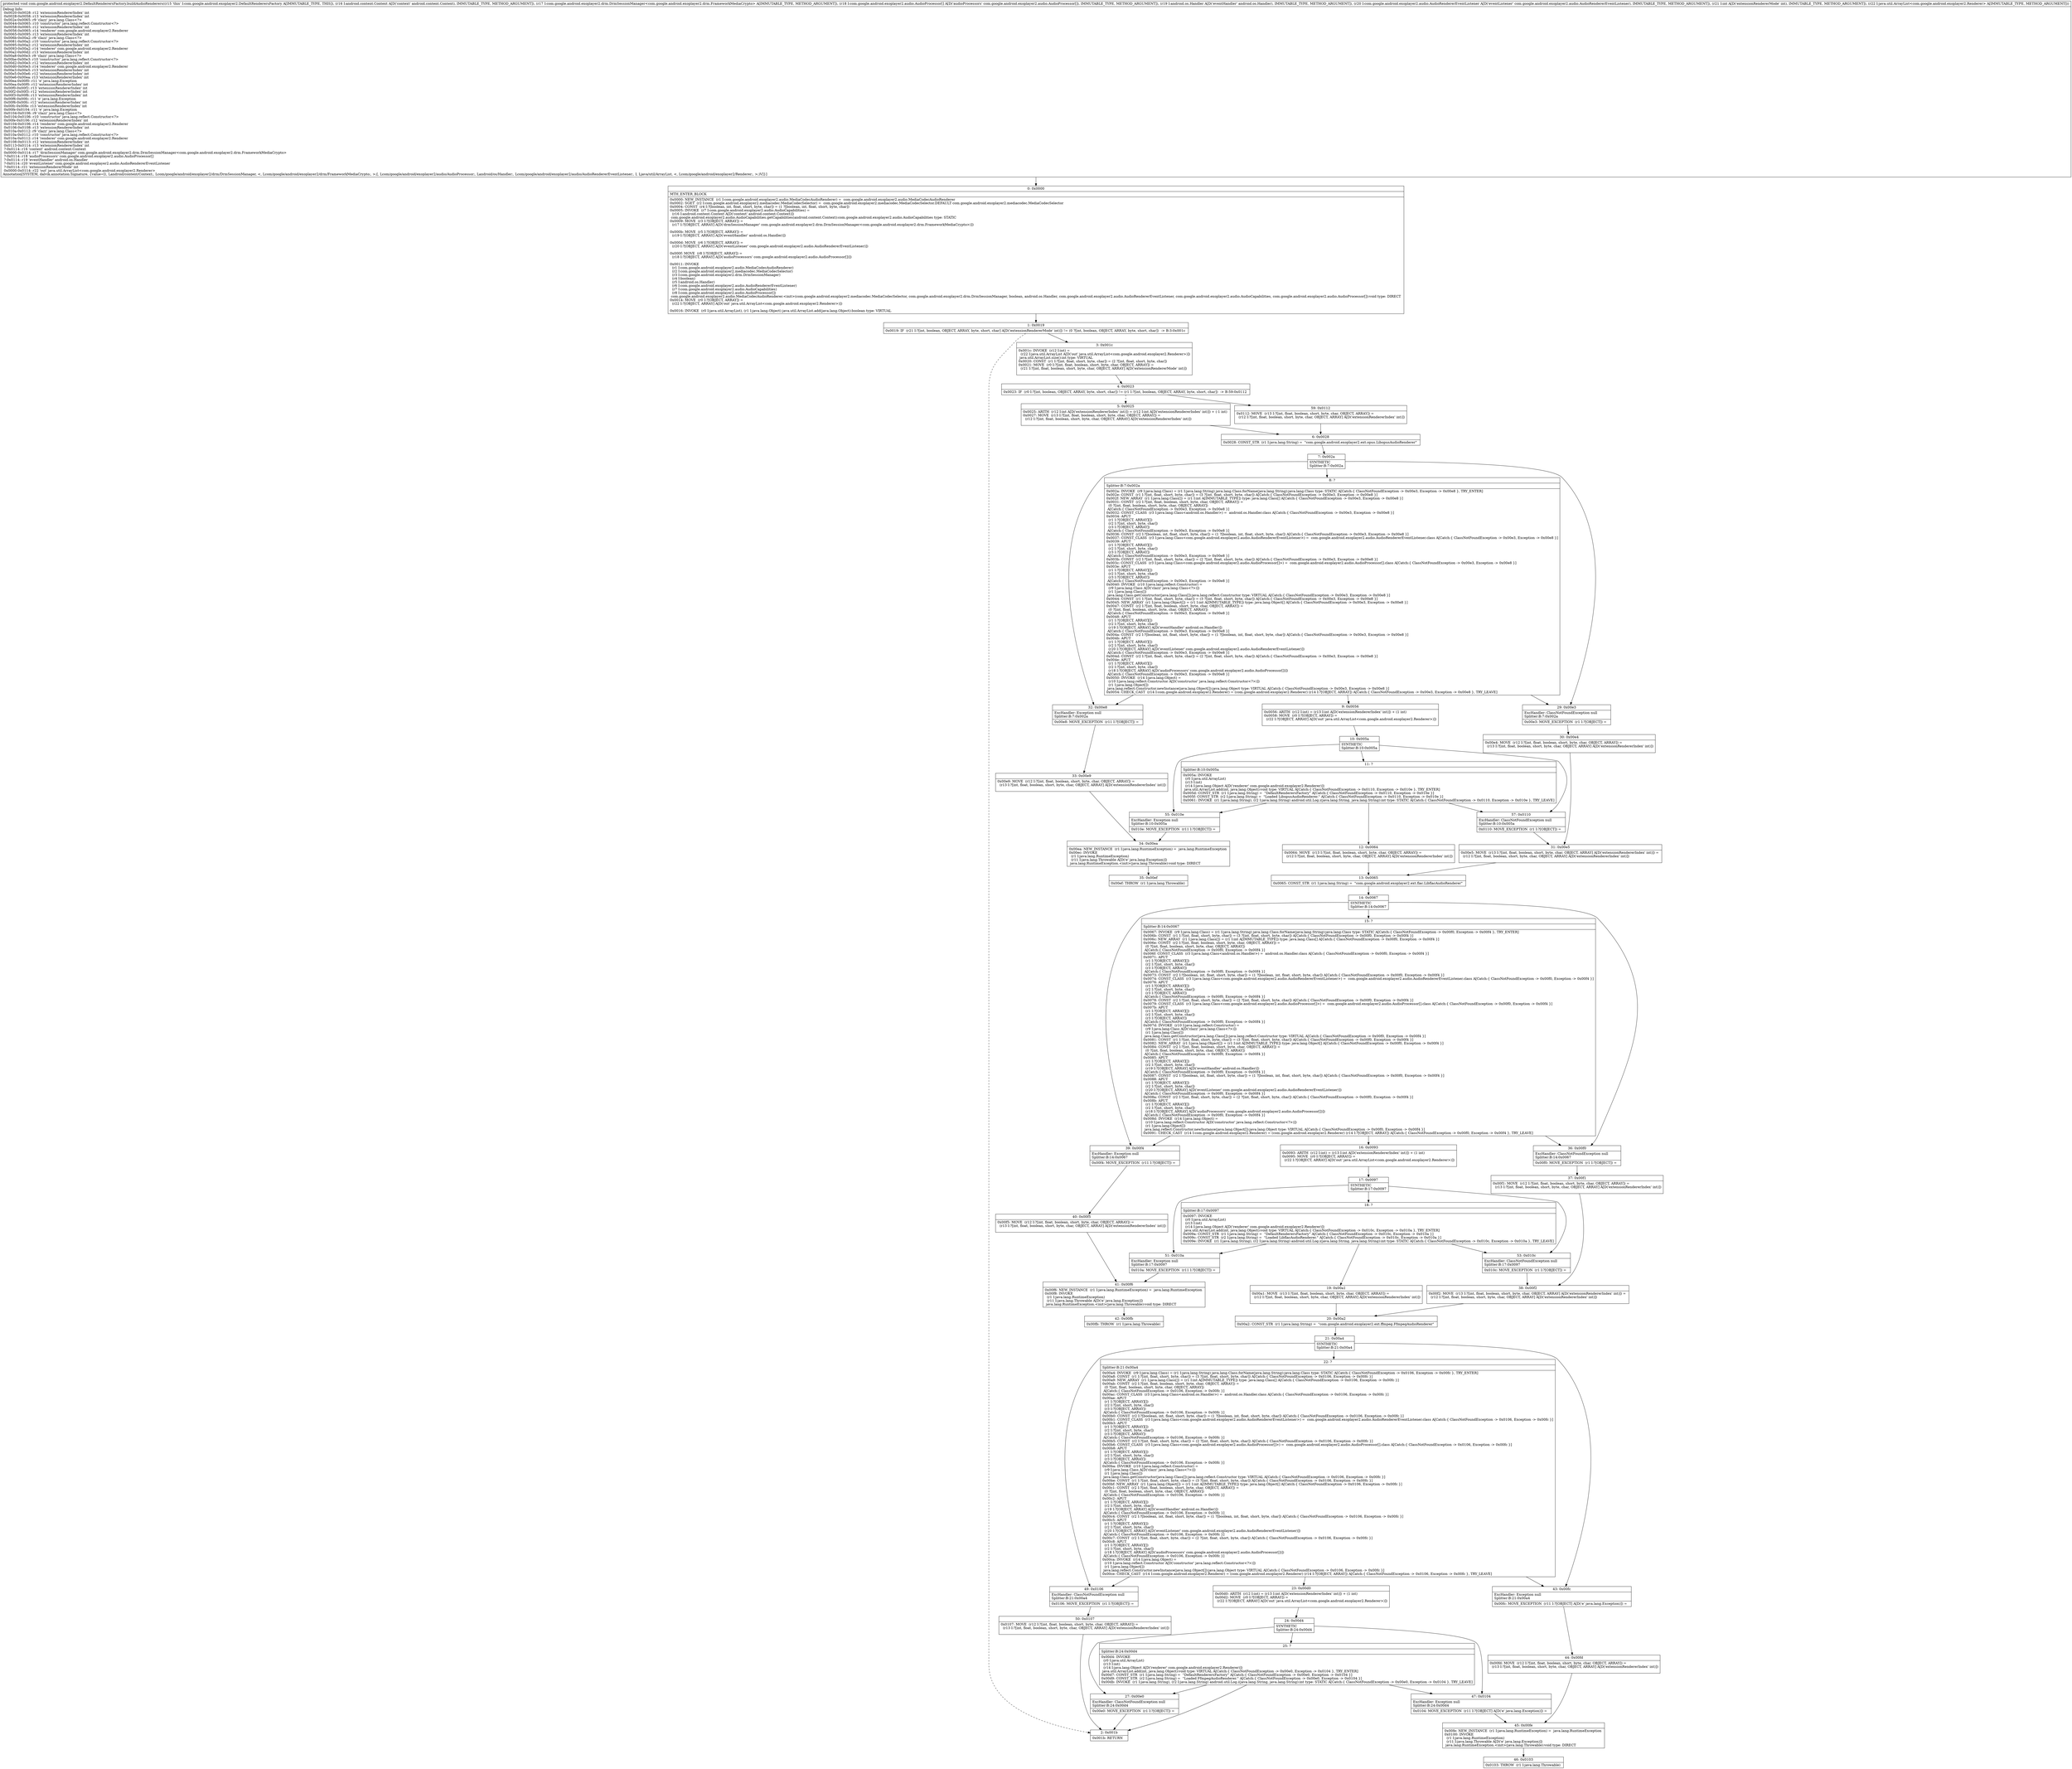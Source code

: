 digraph "CFG forcom.google.android.exoplayer2.DefaultRenderersFactory.buildAudioRenderers(Landroid\/content\/Context;Lcom\/google\/android\/exoplayer2\/drm\/DrmSessionManager;[Lcom\/google\/android\/exoplayer2\/audio\/AudioProcessor;Landroid\/os\/Handler;Lcom\/google\/android\/exoplayer2\/audio\/AudioRendererEventListener;ILjava\/util\/ArrayList;)V" {
Node_0 [shape=record,label="{0\:\ 0x0000|MTH_ENTER_BLOCK\l|0x0000: NEW_INSTANCE  (r1 I:com.google.android.exoplayer2.audio.MediaCodecAudioRenderer) =  com.google.android.exoplayer2.audio.MediaCodecAudioRenderer \l0x0002: SGET  (r2 I:com.google.android.exoplayer2.mediacodec.MediaCodecSelector) =  com.google.android.exoplayer2.mediacodec.MediaCodecSelector.DEFAULT com.google.android.exoplayer2.mediacodec.MediaCodecSelector \l0x0004: CONST  (r4 I:?[boolean, int, float, short, byte, char]) = (1 ?[boolean, int, float, short, byte, char]) \l0x0005: INVOKE  (r7 I:com.google.android.exoplayer2.audio.AudioCapabilities) = \l  (r16 I:android.content.Context A[D('context' android.content.Context)])\l com.google.android.exoplayer2.audio.AudioCapabilities.getCapabilities(android.content.Context):com.google.android.exoplayer2.audio.AudioCapabilities type: STATIC \l0x0009: MOVE  (r3 I:?[OBJECT, ARRAY]) = \l  (r17 I:?[OBJECT, ARRAY] A[D('drmSessionManager' com.google.android.exoplayer2.drm.DrmSessionManager\<com.google.android.exoplayer2.drm.FrameworkMediaCrypto\>)])\l \l0x000b: MOVE  (r5 I:?[OBJECT, ARRAY]) = \l  (r19 I:?[OBJECT, ARRAY] A[D('eventHandler' android.os.Handler)])\l \l0x000d: MOVE  (r6 I:?[OBJECT, ARRAY]) = \l  (r20 I:?[OBJECT, ARRAY] A[D('eventListener' com.google.android.exoplayer2.audio.AudioRendererEventListener)])\l \l0x000f: MOVE  (r8 I:?[OBJECT, ARRAY]) = \l  (r18 I:?[OBJECT, ARRAY] A[D('audioProcessors' com.google.android.exoplayer2.audio.AudioProcessor[])])\l \l0x0011: INVOKE  \l  (r1 I:com.google.android.exoplayer2.audio.MediaCodecAudioRenderer)\l  (r2 I:com.google.android.exoplayer2.mediacodec.MediaCodecSelector)\l  (r3 I:com.google.android.exoplayer2.drm.DrmSessionManager)\l  (r4 I:boolean)\l  (r5 I:android.os.Handler)\l  (r6 I:com.google.android.exoplayer2.audio.AudioRendererEventListener)\l  (r7 I:com.google.android.exoplayer2.audio.AudioCapabilities)\l  (r8 I:com.google.android.exoplayer2.audio.AudioProcessor[])\l com.google.android.exoplayer2.audio.MediaCodecAudioRenderer.\<init\>(com.google.android.exoplayer2.mediacodec.MediaCodecSelector, com.google.android.exoplayer2.drm.DrmSessionManager, boolean, android.os.Handler, com.google.android.exoplayer2.audio.AudioRendererEventListener, com.google.android.exoplayer2.audio.AudioCapabilities, com.google.android.exoplayer2.audio.AudioProcessor[]):void type: DIRECT \l0x0014: MOVE  (r0 I:?[OBJECT, ARRAY]) = \l  (r22 I:?[OBJECT, ARRAY] A[D('out' java.util.ArrayList\<com.google.android.exoplayer2.Renderer\>)])\l \l0x0016: INVOKE  (r0 I:java.util.ArrayList), (r1 I:java.lang.Object) java.util.ArrayList.add(java.lang.Object):boolean type: VIRTUAL \l}"];
Node_1 [shape=record,label="{1\:\ 0x0019|0x0019: IF  (r21 I:?[int, boolean, OBJECT, ARRAY, byte, short, char] A[D('extensionRendererMode' int)]) != (0 ?[int, boolean, OBJECT, ARRAY, byte, short, char])  \-\> B:3:0x001c \l}"];
Node_2 [shape=record,label="{2\:\ 0x001b|0x001b: RETURN   \l}"];
Node_3 [shape=record,label="{3\:\ 0x001c|0x001c: INVOKE  (r12 I:int) = \l  (r22 I:java.util.ArrayList A[D('out' java.util.ArrayList\<com.google.android.exoplayer2.Renderer\>)])\l java.util.ArrayList.size():int type: VIRTUAL \l0x0020: CONST  (r1 I:?[int, float, short, byte, char]) = (2 ?[int, float, short, byte, char]) \l0x0021: MOVE  (r0 I:?[int, float, boolean, short, byte, char, OBJECT, ARRAY]) = \l  (r21 I:?[int, float, boolean, short, byte, char, OBJECT, ARRAY] A[D('extensionRendererMode' int)])\l \l}"];
Node_4 [shape=record,label="{4\:\ 0x0023|0x0023: IF  (r0 I:?[int, boolean, OBJECT, ARRAY, byte, short, char]) != (r1 I:?[int, boolean, OBJECT, ARRAY, byte, short, char])  \-\> B:59:0x0112 \l}"];
Node_5 [shape=record,label="{5\:\ 0x0025|0x0025: ARITH  (r12 I:int A[D('extensionRendererIndex' int)]) = (r12 I:int A[D('extensionRendererIndex' int)]) + (\-1 int) \l0x0027: MOVE  (r13 I:?[int, float, boolean, short, byte, char, OBJECT, ARRAY]) = \l  (r12 I:?[int, float, boolean, short, byte, char, OBJECT, ARRAY] A[D('extensionRendererIndex' int)])\l \l}"];
Node_6 [shape=record,label="{6\:\ 0x0028|0x0028: CONST_STR  (r1 I:java.lang.String) =  \"com.google.android.exoplayer2.ext.opus.LibopusAudioRenderer\" \l}"];
Node_7 [shape=record,label="{7\:\ 0x002a|SYNTHETIC\lSplitter:B:7:0x002a\l}"];
Node_8 [shape=record,label="{8\:\ ?|Splitter:B:7:0x002a\l|0x002a: INVOKE  (r9 I:java.lang.Class) = (r1 I:java.lang.String) java.lang.Class.forName(java.lang.String):java.lang.Class type: STATIC A[Catch:\{ ClassNotFoundException \-\> 0x00e3, Exception \-\> 0x00e8 \}, TRY_ENTER]\l0x002e: CONST  (r1 I:?[int, float, short, byte, char]) = (3 ?[int, float, short, byte, char]) A[Catch:\{ ClassNotFoundException \-\> 0x00e3, Exception \-\> 0x00e8 \}]\l0x002f: NEW_ARRAY  (r1 I:java.lang.Class[]) = (r1 I:int A[IMMUTABLE_TYPE]) type: java.lang.Class[] A[Catch:\{ ClassNotFoundException \-\> 0x00e3, Exception \-\> 0x00e8 \}]\l0x0031: CONST  (r2 I:?[int, float, boolean, short, byte, char, OBJECT, ARRAY]) = \l  (0 ?[int, float, boolean, short, byte, char, OBJECT, ARRAY])\l A[Catch:\{ ClassNotFoundException \-\> 0x00e3, Exception \-\> 0x00e8 \}]\l0x0032: CONST_CLASS  (r3 I:java.lang.Class\<android.os.Handler\>) =  android.os.Handler.class A[Catch:\{ ClassNotFoundException \-\> 0x00e3, Exception \-\> 0x00e8 \}]\l0x0034: APUT  \l  (r1 I:?[OBJECT, ARRAY][])\l  (r2 I:?[int, short, byte, char])\l  (r3 I:?[OBJECT, ARRAY])\l A[Catch:\{ ClassNotFoundException \-\> 0x00e3, Exception \-\> 0x00e8 \}]\l0x0036: CONST  (r2 I:?[boolean, int, float, short, byte, char]) = (1 ?[boolean, int, float, short, byte, char]) A[Catch:\{ ClassNotFoundException \-\> 0x00e3, Exception \-\> 0x00e8 \}]\l0x0037: CONST_CLASS  (r3 I:java.lang.Class\<com.google.android.exoplayer2.audio.AudioRendererEventListener\>) =  com.google.android.exoplayer2.audio.AudioRendererEventListener.class A[Catch:\{ ClassNotFoundException \-\> 0x00e3, Exception \-\> 0x00e8 \}]\l0x0039: APUT  \l  (r1 I:?[OBJECT, ARRAY][])\l  (r2 I:?[int, short, byte, char])\l  (r3 I:?[OBJECT, ARRAY])\l A[Catch:\{ ClassNotFoundException \-\> 0x00e3, Exception \-\> 0x00e8 \}]\l0x003b: CONST  (r2 I:?[int, float, short, byte, char]) = (2 ?[int, float, short, byte, char]) A[Catch:\{ ClassNotFoundException \-\> 0x00e3, Exception \-\> 0x00e8 \}]\l0x003c: CONST_CLASS  (r3 I:java.lang.Class\<com.google.android.exoplayer2.audio.AudioProcessor[]\>) =  com.google.android.exoplayer2.audio.AudioProcessor[].class A[Catch:\{ ClassNotFoundException \-\> 0x00e3, Exception \-\> 0x00e8 \}]\l0x003e: APUT  \l  (r1 I:?[OBJECT, ARRAY][])\l  (r2 I:?[int, short, byte, char])\l  (r3 I:?[OBJECT, ARRAY])\l A[Catch:\{ ClassNotFoundException \-\> 0x00e3, Exception \-\> 0x00e8 \}]\l0x0040: INVOKE  (r10 I:java.lang.reflect.Constructor) = \l  (r9 I:java.lang.Class A[D('clazz' java.lang.Class\<?\>)])\l  (r1 I:java.lang.Class[])\l java.lang.Class.getConstructor(java.lang.Class[]):java.lang.reflect.Constructor type: VIRTUAL A[Catch:\{ ClassNotFoundException \-\> 0x00e3, Exception \-\> 0x00e8 \}]\l0x0044: CONST  (r1 I:?[int, float, short, byte, char]) = (3 ?[int, float, short, byte, char]) A[Catch:\{ ClassNotFoundException \-\> 0x00e3, Exception \-\> 0x00e8 \}]\l0x0045: NEW_ARRAY  (r1 I:java.lang.Object[]) = (r1 I:int A[IMMUTABLE_TYPE]) type: java.lang.Object[] A[Catch:\{ ClassNotFoundException \-\> 0x00e3, Exception \-\> 0x00e8 \}]\l0x0047: CONST  (r2 I:?[int, float, boolean, short, byte, char, OBJECT, ARRAY]) = \l  (0 ?[int, float, boolean, short, byte, char, OBJECT, ARRAY])\l A[Catch:\{ ClassNotFoundException \-\> 0x00e3, Exception \-\> 0x00e8 \}]\l0x0048: APUT  \l  (r1 I:?[OBJECT, ARRAY][])\l  (r2 I:?[int, short, byte, char])\l  (r19 I:?[OBJECT, ARRAY] A[D('eventHandler' android.os.Handler)])\l A[Catch:\{ ClassNotFoundException \-\> 0x00e3, Exception \-\> 0x00e8 \}]\l0x004a: CONST  (r2 I:?[boolean, int, float, short, byte, char]) = (1 ?[boolean, int, float, short, byte, char]) A[Catch:\{ ClassNotFoundException \-\> 0x00e3, Exception \-\> 0x00e8 \}]\l0x004b: APUT  \l  (r1 I:?[OBJECT, ARRAY][])\l  (r2 I:?[int, short, byte, char])\l  (r20 I:?[OBJECT, ARRAY] A[D('eventListener' com.google.android.exoplayer2.audio.AudioRendererEventListener)])\l A[Catch:\{ ClassNotFoundException \-\> 0x00e3, Exception \-\> 0x00e8 \}]\l0x004d: CONST  (r2 I:?[int, float, short, byte, char]) = (2 ?[int, float, short, byte, char]) A[Catch:\{ ClassNotFoundException \-\> 0x00e3, Exception \-\> 0x00e8 \}]\l0x004e: APUT  \l  (r1 I:?[OBJECT, ARRAY][])\l  (r2 I:?[int, short, byte, char])\l  (r18 I:?[OBJECT, ARRAY] A[D('audioProcessors' com.google.android.exoplayer2.audio.AudioProcessor[])])\l A[Catch:\{ ClassNotFoundException \-\> 0x00e3, Exception \-\> 0x00e8 \}]\l0x0050: INVOKE  (r14 I:java.lang.Object) = \l  (r10 I:java.lang.reflect.Constructor A[D('constructor' java.lang.reflect.Constructor\<?\>)])\l  (r1 I:java.lang.Object[])\l java.lang.reflect.Constructor.newInstance(java.lang.Object[]):java.lang.Object type: VIRTUAL A[Catch:\{ ClassNotFoundException \-\> 0x00e3, Exception \-\> 0x00e8 \}]\l0x0054: CHECK_CAST  (r14 I:com.google.android.exoplayer2.Renderer) = (com.google.android.exoplayer2.Renderer) (r14 I:?[OBJECT, ARRAY]) A[Catch:\{ ClassNotFoundException \-\> 0x00e3, Exception \-\> 0x00e8 \}, TRY_LEAVE]\l}"];
Node_9 [shape=record,label="{9\:\ 0x0056|0x0056: ARITH  (r12 I:int) = (r13 I:int A[D('extensionRendererIndex' int)]) + (1 int) \l0x0058: MOVE  (r0 I:?[OBJECT, ARRAY]) = \l  (r22 I:?[OBJECT, ARRAY] A[D('out' java.util.ArrayList\<com.google.android.exoplayer2.Renderer\>)])\l \l}"];
Node_10 [shape=record,label="{10\:\ 0x005a|SYNTHETIC\lSplitter:B:10:0x005a\l}"];
Node_11 [shape=record,label="{11\:\ ?|Splitter:B:10:0x005a\l|0x005a: INVOKE  \l  (r0 I:java.util.ArrayList)\l  (r13 I:int)\l  (r14 I:java.lang.Object A[D('renderer' com.google.android.exoplayer2.Renderer)])\l java.util.ArrayList.add(int, java.lang.Object):void type: VIRTUAL A[Catch:\{ ClassNotFoundException \-\> 0x0110, Exception \-\> 0x010e \}, TRY_ENTER]\l0x005d: CONST_STR  (r1 I:java.lang.String) =  \"DefaultRenderersFactory\" A[Catch:\{ ClassNotFoundException \-\> 0x0110, Exception \-\> 0x010e \}]\l0x005f: CONST_STR  (r2 I:java.lang.String) =  \"Loaded LibopusAudioRenderer.\" A[Catch:\{ ClassNotFoundException \-\> 0x0110, Exception \-\> 0x010e \}]\l0x0061: INVOKE  (r1 I:java.lang.String), (r2 I:java.lang.String) android.util.Log.i(java.lang.String, java.lang.String):int type: STATIC A[Catch:\{ ClassNotFoundException \-\> 0x0110, Exception \-\> 0x010e \}, TRY_LEAVE]\l}"];
Node_12 [shape=record,label="{12\:\ 0x0064|0x0064: MOVE  (r13 I:?[int, float, boolean, short, byte, char, OBJECT, ARRAY]) = \l  (r12 I:?[int, float, boolean, short, byte, char, OBJECT, ARRAY] A[D('extensionRendererIndex' int)])\l \l}"];
Node_13 [shape=record,label="{13\:\ 0x0065|0x0065: CONST_STR  (r1 I:java.lang.String) =  \"com.google.android.exoplayer2.ext.flac.LibflacAudioRenderer\" \l}"];
Node_14 [shape=record,label="{14\:\ 0x0067|SYNTHETIC\lSplitter:B:14:0x0067\l}"];
Node_15 [shape=record,label="{15\:\ ?|Splitter:B:14:0x0067\l|0x0067: INVOKE  (r9 I:java.lang.Class) = (r1 I:java.lang.String) java.lang.Class.forName(java.lang.String):java.lang.Class type: STATIC A[Catch:\{ ClassNotFoundException \-\> 0x00f0, Exception \-\> 0x00f4 \}, TRY_ENTER]\l0x006b: CONST  (r1 I:?[int, float, short, byte, char]) = (3 ?[int, float, short, byte, char]) A[Catch:\{ ClassNotFoundException \-\> 0x00f0, Exception \-\> 0x00f4 \}]\l0x006c: NEW_ARRAY  (r1 I:java.lang.Class[]) = (r1 I:int A[IMMUTABLE_TYPE]) type: java.lang.Class[] A[Catch:\{ ClassNotFoundException \-\> 0x00f0, Exception \-\> 0x00f4 \}]\l0x006e: CONST  (r2 I:?[int, float, boolean, short, byte, char, OBJECT, ARRAY]) = \l  (0 ?[int, float, boolean, short, byte, char, OBJECT, ARRAY])\l A[Catch:\{ ClassNotFoundException \-\> 0x00f0, Exception \-\> 0x00f4 \}]\l0x006f: CONST_CLASS  (r3 I:java.lang.Class\<android.os.Handler\>) =  android.os.Handler.class A[Catch:\{ ClassNotFoundException \-\> 0x00f0, Exception \-\> 0x00f4 \}]\l0x0071: APUT  \l  (r1 I:?[OBJECT, ARRAY][])\l  (r2 I:?[int, short, byte, char])\l  (r3 I:?[OBJECT, ARRAY])\l A[Catch:\{ ClassNotFoundException \-\> 0x00f0, Exception \-\> 0x00f4 \}]\l0x0073: CONST  (r2 I:?[boolean, int, float, short, byte, char]) = (1 ?[boolean, int, float, short, byte, char]) A[Catch:\{ ClassNotFoundException \-\> 0x00f0, Exception \-\> 0x00f4 \}]\l0x0074: CONST_CLASS  (r3 I:java.lang.Class\<com.google.android.exoplayer2.audio.AudioRendererEventListener\>) =  com.google.android.exoplayer2.audio.AudioRendererEventListener.class A[Catch:\{ ClassNotFoundException \-\> 0x00f0, Exception \-\> 0x00f4 \}]\l0x0076: APUT  \l  (r1 I:?[OBJECT, ARRAY][])\l  (r2 I:?[int, short, byte, char])\l  (r3 I:?[OBJECT, ARRAY])\l A[Catch:\{ ClassNotFoundException \-\> 0x00f0, Exception \-\> 0x00f4 \}]\l0x0078: CONST  (r2 I:?[int, float, short, byte, char]) = (2 ?[int, float, short, byte, char]) A[Catch:\{ ClassNotFoundException \-\> 0x00f0, Exception \-\> 0x00f4 \}]\l0x0079: CONST_CLASS  (r3 I:java.lang.Class\<com.google.android.exoplayer2.audio.AudioProcessor[]\>) =  com.google.android.exoplayer2.audio.AudioProcessor[].class A[Catch:\{ ClassNotFoundException \-\> 0x00f0, Exception \-\> 0x00f4 \}]\l0x007b: APUT  \l  (r1 I:?[OBJECT, ARRAY][])\l  (r2 I:?[int, short, byte, char])\l  (r3 I:?[OBJECT, ARRAY])\l A[Catch:\{ ClassNotFoundException \-\> 0x00f0, Exception \-\> 0x00f4 \}]\l0x007d: INVOKE  (r10 I:java.lang.reflect.Constructor) = \l  (r9 I:java.lang.Class A[D('clazz' java.lang.Class\<?\>)])\l  (r1 I:java.lang.Class[])\l java.lang.Class.getConstructor(java.lang.Class[]):java.lang.reflect.Constructor type: VIRTUAL A[Catch:\{ ClassNotFoundException \-\> 0x00f0, Exception \-\> 0x00f4 \}]\l0x0081: CONST  (r1 I:?[int, float, short, byte, char]) = (3 ?[int, float, short, byte, char]) A[Catch:\{ ClassNotFoundException \-\> 0x00f0, Exception \-\> 0x00f4 \}]\l0x0082: NEW_ARRAY  (r1 I:java.lang.Object[]) = (r1 I:int A[IMMUTABLE_TYPE]) type: java.lang.Object[] A[Catch:\{ ClassNotFoundException \-\> 0x00f0, Exception \-\> 0x00f4 \}]\l0x0084: CONST  (r2 I:?[int, float, boolean, short, byte, char, OBJECT, ARRAY]) = \l  (0 ?[int, float, boolean, short, byte, char, OBJECT, ARRAY])\l A[Catch:\{ ClassNotFoundException \-\> 0x00f0, Exception \-\> 0x00f4 \}]\l0x0085: APUT  \l  (r1 I:?[OBJECT, ARRAY][])\l  (r2 I:?[int, short, byte, char])\l  (r19 I:?[OBJECT, ARRAY] A[D('eventHandler' android.os.Handler)])\l A[Catch:\{ ClassNotFoundException \-\> 0x00f0, Exception \-\> 0x00f4 \}]\l0x0087: CONST  (r2 I:?[boolean, int, float, short, byte, char]) = (1 ?[boolean, int, float, short, byte, char]) A[Catch:\{ ClassNotFoundException \-\> 0x00f0, Exception \-\> 0x00f4 \}]\l0x0088: APUT  \l  (r1 I:?[OBJECT, ARRAY][])\l  (r2 I:?[int, short, byte, char])\l  (r20 I:?[OBJECT, ARRAY] A[D('eventListener' com.google.android.exoplayer2.audio.AudioRendererEventListener)])\l A[Catch:\{ ClassNotFoundException \-\> 0x00f0, Exception \-\> 0x00f4 \}]\l0x008a: CONST  (r2 I:?[int, float, short, byte, char]) = (2 ?[int, float, short, byte, char]) A[Catch:\{ ClassNotFoundException \-\> 0x00f0, Exception \-\> 0x00f4 \}]\l0x008b: APUT  \l  (r1 I:?[OBJECT, ARRAY][])\l  (r2 I:?[int, short, byte, char])\l  (r18 I:?[OBJECT, ARRAY] A[D('audioProcessors' com.google.android.exoplayer2.audio.AudioProcessor[])])\l A[Catch:\{ ClassNotFoundException \-\> 0x00f0, Exception \-\> 0x00f4 \}]\l0x008d: INVOKE  (r14 I:java.lang.Object) = \l  (r10 I:java.lang.reflect.Constructor A[D('constructor' java.lang.reflect.Constructor\<?\>)])\l  (r1 I:java.lang.Object[])\l java.lang.reflect.Constructor.newInstance(java.lang.Object[]):java.lang.Object type: VIRTUAL A[Catch:\{ ClassNotFoundException \-\> 0x00f0, Exception \-\> 0x00f4 \}]\l0x0091: CHECK_CAST  (r14 I:com.google.android.exoplayer2.Renderer) = (com.google.android.exoplayer2.Renderer) (r14 I:?[OBJECT, ARRAY]) A[Catch:\{ ClassNotFoundException \-\> 0x00f0, Exception \-\> 0x00f4 \}, TRY_LEAVE]\l}"];
Node_16 [shape=record,label="{16\:\ 0x0093|0x0093: ARITH  (r12 I:int) = (r13 I:int A[D('extensionRendererIndex' int)]) + (1 int) \l0x0095: MOVE  (r0 I:?[OBJECT, ARRAY]) = \l  (r22 I:?[OBJECT, ARRAY] A[D('out' java.util.ArrayList\<com.google.android.exoplayer2.Renderer\>)])\l \l}"];
Node_17 [shape=record,label="{17\:\ 0x0097|SYNTHETIC\lSplitter:B:17:0x0097\l}"];
Node_18 [shape=record,label="{18\:\ ?|Splitter:B:17:0x0097\l|0x0097: INVOKE  \l  (r0 I:java.util.ArrayList)\l  (r13 I:int)\l  (r14 I:java.lang.Object A[D('renderer' com.google.android.exoplayer2.Renderer)])\l java.util.ArrayList.add(int, java.lang.Object):void type: VIRTUAL A[Catch:\{ ClassNotFoundException \-\> 0x010c, Exception \-\> 0x010a \}, TRY_ENTER]\l0x009a: CONST_STR  (r1 I:java.lang.String) =  \"DefaultRenderersFactory\" A[Catch:\{ ClassNotFoundException \-\> 0x010c, Exception \-\> 0x010a \}]\l0x009c: CONST_STR  (r2 I:java.lang.String) =  \"Loaded LibflacAudioRenderer.\" A[Catch:\{ ClassNotFoundException \-\> 0x010c, Exception \-\> 0x010a \}]\l0x009e: INVOKE  (r1 I:java.lang.String), (r2 I:java.lang.String) android.util.Log.i(java.lang.String, java.lang.String):int type: STATIC A[Catch:\{ ClassNotFoundException \-\> 0x010c, Exception \-\> 0x010a \}, TRY_LEAVE]\l}"];
Node_19 [shape=record,label="{19\:\ 0x00a1|0x00a1: MOVE  (r13 I:?[int, float, boolean, short, byte, char, OBJECT, ARRAY]) = \l  (r12 I:?[int, float, boolean, short, byte, char, OBJECT, ARRAY] A[D('extensionRendererIndex' int)])\l \l}"];
Node_20 [shape=record,label="{20\:\ 0x00a2|0x00a2: CONST_STR  (r1 I:java.lang.String) =  \"com.google.android.exoplayer2.ext.ffmpeg.FfmpegAudioRenderer\" \l}"];
Node_21 [shape=record,label="{21\:\ 0x00a4|SYNTHETIC\lSplitter:B:21:0x00a4\l}"];
Node_22 [shape=record,label="{22\:\ ?|Splitter:B:21:0x00a4\l|0x00a4: INVOKE  (r9 I:java.lang.Class) = (r1 I:java.lang.String) java.lang.Class.forName(java.lang.String):java.lang.Class type: STATIC A[Catch:\{ ClassNotFoundException \-\> 0x0106, Exception \-\> 0x00fc \}, TRY_ENTER]\l0x00a8: CONST  (r1 I:?[int, float, short, byte, char]) = (3 ?[int, float, short, byte, char]) A[Catch:\{ ClassNotFoundException \-\> 0x0106, Exception \-\> 0x00fc \}]\l0x00a9: NEW_ARRAY  (r1 I:java.lang.Class[]) = (r1 I:int A[IMMUTABLE_TYPE]) type: java.lang.Class[] A[Catch:\{ ClassNotFoundException \-\> 0x0106, Exception \-\> 0x00fc \}]\l0x00ab: CONST  (r2 I:?[int, float, boolean, short, byte, char, OBJECT, ARRAY]) = \l  (0 ?[int, float, boolean, short, byte, char, OBJECT, ARRAY])\l A[Catch:\{ ClassNotFoundException \-\> 0x0106, Exception \-\> 0x00fc \}]\l0x00ac: CONST_CLASS  (r3 I:java.lang.Class\<android.os.Handler\>) =  android.os.Handler.class A[Catch:\{ ClassNotFoundException \-\> 0x0106, Exception \-\> 0x00fc \}]\l0x00ae: APUT  \l  (r1 I:?[OBJECT, ARRAY][])\l  (r2 I:?[int, short, byte, char])\l  (r3 I:?[OBJECT, ARRAY])\l A[Catch:\{ ClassNotFoundException \-\> 0x0106, Exception \-\> 0x00fc \}]\l0x00b0: CONST  (r2 I:?[boolean, int, float, short, byte, char]) = (1 ?[boolean, int, float, short, byte, char]) A[Catch:\{ ClassNotFoundException \-\> 0x0106, Exception \-\> 0x00fc \}]\l0x00b1: CONST_CLASS  (r3 I:java.lang.Class\<com.google.android.exoplayer2.audio.AudioRendererEventListener\>) =  com.google.android.exoplayer2.audio.AudioRendererEventListener.class A[Catch:\{ ClassNotFoundException \-\> 0x0106, Exception \-\> 0x00fc \}]\l0x00b3: APUT  \l  (r1 I:?[OBJECT, ARRAY][])\l  (r2 I:?[int, short, byte, char])\l  (r3 I:?[OBJECT, ARRAY])\l A[Catch:\{ ClassNotFoundException \-\> 0x0106, Exception \-\> 0x00fc \}]\l0x00b5: CONST  (r2 I:?[int, float, short, byte, char]) = (2 ?[int, float, short, byte, char]) A[Catch:\{ ClassNotFoundException \-\> 0x0106, Exception \-\> 0x00fc \}]\l0x00b6: CONST_CLASS  (r3 I:java.lang.Class\<com.google.android.exoplayer2.audio.AudioProcessor[]\>) =  com.google.android.exoplayer2.audio.AudioProcessor[].class A[Catch:\{ ClassNotFoundException \-\> 0x0106, Exception \-\> 0x00fc \}]\l0x00b8: APUT  \l  (r1 I:?[OBJECT, ARRAY][])\l  (r2 I:?[int, short, byte, char])\l  (r3 I:?[OBJECT, ARRAY])\l A[Catch:\{ ClassNotFoundException \-\> 0x0106, Exception \-\> 0x00fc \}]\l0x00ba: INVOKE  (r10 I:java.lang.reflect.Constructor) = \l  (r9 I:java.lang.Class A[D('clazz' java.lang.Class\<?\>)])\l  (r1 I:java.lang.Class[])\l java.lang.Class.getConstructor(java.lang.Class[]):java.lang.reflect.Constructor type: VIRTUAL A[Catch:\{ ClassNotFoundException \-\> 0x0106, Exception \-\> 0x00fc \}]\l0x00be: CONST  (r1 I:?[int, float, short, byte, char]) = (3 ?[int, float, short, byte, char]) A[Catch:\{ ClassNotFoundException \-\> 0x0106, Exception \-\> 0x00fc \}]\l0x00bf: NEW_ARRAY  (r1 I:java.lang.Object[]) = (r1 I:int A[IMMUTABLE_TYPE]) type: java.lang.Object[] A[Catch:\{ ClassNotFoundException \-\> 0x0106, Exception \-\> 0x00fc \}]\l0x00c1: CONST  (r2 I:?[int, float, boolean, short, byte, char, OBJECT, ARRAY]) = \l  (0 ?[int, float, boolean, short, byte, char, OBJECT, ARRAY])\l A[Catch:\{ ClassNotFoundException \-\> 0x0106, Exception \-\> 0x00fc \}]\l0x00c2: APUT  \l  (r1 I:?[OBJECT, ARRAY][])\l  (r2 I:?[int, short, byte, char])\l  (r19 I:?[OBJECT, ARRAY] A[D('eventHandler' android.os.Handler)])\l A[Catch:\{ ClassNotFoundException \-\> 0x0106, Exception \-\> 0x00fc \}]\l0x00c4: CONST  (r2 I:?[boolean, int, float, short, byte, char]) = (1 ?[boolean, int, float, short, byte, char]) A[Catch:\{ ClassNotFoundException \-\> 0x0106, Exception \-\> 0x00fc \}]\l0x00c5: APUT  \l  (r1 I:?[OBJECT, ARRAY][])\l  (r2 I:?[int, short, byte, char])\l  (r20 I:?[OBJECT, ARRAY] A[D('eventListener' com.google.android.exoplayer2.audio.AudioRendererEventListener)])\l A[Catch:\{ ClassNotFoundException \-\> 0x0106, Exception \-\> 0x00fc \}]\l0x00c7: CONST  (r2 I:?[int, float, short, byte, char]) = (2 ?[int, float, short, byte, char]) A[Catch:\{ ClassNotFoundException \-\> 0x0106, Exception \-\> 0x00fc \}]\l0x00c8: APUT  \l  (r1 I:?[OBJECT, ARRAY][])\l  (r2 I:?[int, short, byte, char])\l  (r18 I:?[OBJECT, ARRAY] A[D('audioProcessors' com.google.android.exoplayer2.audio.AudioProcessor[])])\l A[Catch:\{ ClassNotFoundException \-\> 0x0106, Exception \-\> 0x00fc \}]\l0x00ca: INVOKE  (r14 I:java.lang.Object) = \l  (r10 I:java.lang.reflect.Constructor A[D('constructor' java.lang.reflect.Constructor\<?\>)])\l  (r1 I:java.lang.Object[])\l java.lang.reflect.Constructor.newInstance(java.lang.Object[]):java.lang.Object type: VIRTUAL A[Catch:\{ ClassNotFoundException \-\> 0x0106, Exception \-\> 0x00fc \}]\l0x00ce: CHECK_CAST  (r14 I:com.google.android.exoplayer2.Renderer) = (com.google.android.exoplayer2.Renderer) (r14 I:?[OBJECT, ARRAY]) A[Catch:\{ ClassNotFoundException \-\> 0x0106, Exception \-\> 0x00fc \}, TRY_LEAVE]\l}"];
Node_23 [shape=record,label="{23\:\ 0x00d0|0x00d0: ARITH  (r12 I:int) = (r13 I:int A[D('extensionRendererIndex' int)]) + (1 int) \l0x00d2: MOVE  (r0 I:?[OBJECT, ARRAY]) = \l  (r22 I:?[OBJECT, ARRAY] A[D('out' java.util.ArrayList\<com.google.android.exoplayer2.Renderer\>)])\l \l}"];
Node_24 [shape=record,label="{24\:\ 0x00d4|SYNTHETIC\lSplitter:B:24:0x00d4\l}"];
Node_25 [shape=record,label="{25\:\ ?|Splitter:B:24:0x00d4\l|0x00d4: INVOKE  \l  (r0 I:java.util.ArrayList)\l  (r13 I:int)\l  (r14 I:java.lang.Object A[D('renderer' com.google.android.exoplayer2.Renderer)])\l java.util.ArrayList.add(int, java.lang.Object):void type: VIRTUAL A[Catch:\{ ClassNotFoundException \-\> 0x00e0, Exception \-\> 0x0104 \}, TRY_ENTER]\l0x00d7: CONST_STR  (r1 I:java.lang.String) =  \"DefaultRenderersFactory\" A[Catch:\{ ClassNotFoundException \-\> 0x00e0, Exception \-\> 0x0104 \}]\l0x00d9: CONST_STR  (r2 I:java.lang.String) =  \"Loaded FfmpegAudioRenderer.\" A[Catch:\{ ClassNotFoundException \-\> 0x00e0, Exception \-\> 0x0104 \}]\l0x00db: INVOKE  (r1 I:java.lang.String), (r2 I:java.lang.String) android.util.Log.i(java.lang.String, java.lang.String):int type: STATIC A[Catch:\{ ClassNotFoundException \-\> 0x00e0, Exception \-\> 0x0104 \}, TRY_LEAVE]\l}"];
Node_27 [shape=record,label="{27\:\ 0x00e0|ExcHandler: ClassNotFoundException null\lSplitter:B:24:0x00d4\l|0x00e0: MOVE_EXCEPTION  (r1 I:?[OBJECT]) =  \l}"];
Node_29 [shape=record,label="{29\:\ 0x00e3|ExcHandler: ClassNotFoundException null\lSplitter:B:7:0x002a\l|0x00e3: MOVE_EXCEPTION  (r1 I:?[OBJECT]) =  \l}"];
Node_30 [shape=record,label="{30\:\ 0x00e4|0x00e4: MOVE  (r12 I:?[int, float, boolean, short, byte, char, OBJECT, ARRAY]) = \l  (r13 I:?[int, float, boolean, short, byte, char, OBJECT, ARRAY] A[D('extensionRendererIndex' int)])\l \l}"];
Node_31 [shape=record,label="{31\:\ 0x00e5|0x00e5: MOVE  (r13 I:?[int, float, boolean, short, byte, char, OBJECT, ARRAY] A[D('extensionRendererIndex' int)]) = \l  (r12 I:?[int, float, boolean, short, byte, char, OBJECT, ARRAY] A[D('extensionRendererIndex' int)])\l \l}"];
Node_32 [shape=record,label="{32\:\ 0x00e8|ExcHandler: Exception null\lSplitter:B:7:0x002a\l|0x00e8: MOVE_EXCEPTION  (r11 I:?[OBJECT]) =  \l}"];
Node_33 [shape=record,label="{33\:\ 0x00e9|0x00e9: MOVE  (r12 I:?[int, float, boolean, short, byte, char, OBJECT, ARRAY]) = \l  (r13 I:?[int, float, boolean, short, byte, char, OBJECT, ARRAY] A[D('extensionRendererIndex' int)])\l \l}"];
Node_34 [shape=record,label="{34\:\ 0x00ea|0x00ea: NEW_INSTANCE  (r1 I:java.lang.RuntimeException) =  java.lang.RuntimeException \l0x00ec: INVOKE  \l  (r1 I:java.lang.RuntimeException)\l  (r11 I:java.lang.Throwable A[D('e' java.lang.Exception)])\l java.lang.RuntimeException.\<init\>(java.lang.Throwable):void type: DIRECT \l}"];
Node_35 [shape=record,label="{35\:\ 0x00ef|0x00ef: THROW  (r1 I:java.lang.Throwable) \l}"];
Node_36 [shape=record,label="{36\:\ 0x00f0|ExcHandler: ClassNotFoundException null\lSplitter:B:14:0x0067\l|0x00f0: MOVE_EXCEPTION  (r1 I:?[OBJECT]) =  \l}"];
Node_37 [shape=record,label="{37\:\ 0x00f1|0x00f1: MOVE  (r12 I:?[int, float, boolean, short, byte, char, OBJECT, ARRAY]) = \l  (r13 I:?[int, float, boolean, short, byte, char, OBJECT, ARRAY] A[D('extensionRendererIndex' int)])\l \l}"];
Node_38 [shape=record,label="{38\:\ 0x00f2|0x00f2: MOVE  (r13 I:?[int, float, boolean, short, byte, char, OBJECT, ARRAY] A[D('extensionRendererIndex' int)]) = \l  (r12 I:?[int, float, boolean, short, byte, char, OBJECT, ARRAY] A[D('extensionRendererIndex' int)])\l \l}"];
Node_39 [shape=record,label="{39\:\ 0x00f4|ExcHandler: Exception null\lSplitter:B:14:0x0067\l|0x00f4: MOVE_EXCEPTION  (r11 I:?[OBJECT]) =  \l}"];
Node_40 [shape=record,label="{40\:\ 0x00f5|0x00f5: MOVE  (r12 I:?[int, float, boolean, short, byte, char, OBJECT, ARRAY]) = \l  (r13 I:?[int, float, boolean, short, byte, char, OBJECT, ARRAY] A[D('extensionRendererIndex' int)])\l \l}"];
Node_41 [shape=record,label="{41\:\ 0x00f6|0x00f6: NEW_INSTANCE  (r1 I:java.lang.RuntimeException) =  java.lang.RuntimeException \l0x00f8: INVOKE  \l  (r1 I:java.lang.RuntimeException)\l  (r11 I:java.lang.Throwable A[D('e' java.lang.Exception)])\l java.lang.RuntimeException.\<init\>(java.lang.Throwable):void type: DIRECT \l}"];
Node_42 [shape=record,label="{42\:\ 0x00fb|0x00fb: THROW  (r1 I:java.lang.Throwable) \l}"];
Node_43 [shape=record,label="{43\:\ 0x00fc|ExcHandler: Exception null\lSplitter:B:21:0x00a4\l|0x00fc: MOVE_EXCEPTION  (r11 I:?[OBJECT] A[D('e' java.lang.Exception)]) =  \l}"];
Node_44 [shape=record,label="{44\:\ 0x00fd|0x00fd: MOVE  (r12 I:?[int, float, boolean, short, byte, char, OBJECT, ARRAY]) = \l  (r13 I:?[int, float, boolean, short, byte, char, OBJECT, ARRAY] A[D('extensionRendererIndex' int)])\l \l}"];
Node_45 [shape=record,label="{45\:\ 0x00fe|0x00fe: NEW_INSTANCE  (r1 I:java.lang.RuntimeException) =  java.lang.RuntimeException \l0x0100: INVOKE  \l  (r1 I:java.lang.RuntimeException)\l  (r11 I:java.lang.Throwable A[D('e' java.lang.Exception)])\l java.lang.RuntimeException.\<init\>(java.lang.Throwable):void type: DIRECT \l}"];
Node_46 [shape=record,label="{46\:\ 0x0103|0x0103: THROW  (r1 I:java.lang.Throwable) \l}"];
Node_47 [shape=record,label="{47\:\ 0x0104|ExcHandler: Exception null\lSplitter:B:24:0x00d4\l|0x0104: MOVE_EXCEPTION  (r11 I:?[OBJECT] A[D('e' java.lang.Exception)]) =  \l}"];
Node_49 [shape=record,label="{49\:\ 0x0106|ExcHandler: ClassNotFoundException null\lSplitter:B:21:0x00a4\l|0x0106: MOVE_EXCEPTION  (r1 I:?[OBJECT]) =  \l}"];
Node_50 [shape=record,label="{50\:\ 0x0107|0x0107: MOVE  (r12 I:?[int, float, boolean, short, byte, char, OBJECT, ARRAY]) = \l  (r13 I:?[int, float, boolean, short, byte, char, OBJECT, ARRAY] A[D('extensionRendererIndex' int)])\l \l}"];
Node_51 [shape=record,label="{51\:\ 0x010a|ExcHandler: Exception null\lSplitter:B:17:0x0097\l|0x010a: MOVE_EXCEPTION  (r11 I:?[OBJECT]) =  \l}"];
Node_53 [shape=record,label="{53\:\ 0x010c|ExcHandler: ClassNotFoundException null\lSplitter:B:17:0x0097\l|0x010c: MOVE_EXCEPTION  (r1 I:?[OBJECT]) =  \l}"];
Node_55 [shape=record,label="{55\:\ 0x010e|ExcHandler: Exception null\lSplitter:B:10:0x005a\l|0x010e: MOVE_EXCEPTION  (r11 I:?[OBJECT]) =  \l}"];
Node_57 [shape=record,label="{57\:\ 0x0110|ExcHandler: ClassNotFoundException null\lSplitter:B:10:0x005a\l|0x0110: MOVE_EXCEPTION  (r1 I:?[OBJECT]) =  \l}"];
Node_59 [shape=record,label="{59\:\ 0x0112|0x0112: MOVE  (r13 I:?[int, float, boolean, short, byte, char, OBJECT, ARRAY]) = \l  (r12 I:?[int, float, boolean, short, byte, char, OBJECT, ARRAY] A[D('extensionRendererIndex' int)])\l \l}"];
MethodNode[shape=record,label="{protected void com.google.android.exoplayer2.DefaultRenderersFactory.buildAudioRenderers((r15 'this' I:com.google.android.exoplayer2.DefaultRenderersFactory A[IMMUTABLE_TYPE, THIS]), (r16 I:android.content.Context A[D('context' android.content.Context), IMMUTABLE_TYPE, METHOD_ARGUMENT]), (r17 I:com.google.android.exoplayer2.drm.DrmSessionManager\<com.google.android.exoplayer2.drm.FrameworkMediaCrypto\> A[IMMUTABLE_TYPE, METHOD_ARGUMENT]), (r18 I:com.google.android.exoplayer2.audio.AudioProcessor[] A[D('audioProcessors' com.google.android.exoplayer2.audio.AudioProcessor[]), IMMUTABLE_TYPE, METHOD_ARGUMENT]), (r19 I:android.os.Handler A[D('eventHandler' android.os.Handler), IMMUTABLE_TYPE, METHOD_ARGUMENT]), (r20 I:com.google.android.exoplayer2.audio.AudioRendererEventListener A[D('eventListener' com.google.android.exoplayer2.audio.AudioRendererEventListener), IMMUTABLE_TYPE, METHOD_ARGUMENT]), (r21 I:int A[D('extensionRendererMode' int), IMMUTABLE_TYPE, METHOD_ARGUMENT]), (r22 I:java.util.ArrayList\<com.google.android.exoplayer2.Renderer\> A[IMMUTABLE_TYPE, METHOD_ARGUMENT]))  | Debug Info:\l  0x0020\-0x0028: r12 'extensionRendererIndex' int\l  0x0028\-0x0058: r13 'extensionRendererIndex' int\l  0x002e\-0x0065: r9 'clazz' java.lang.Class\<?\>\l  0x0044\-0x0065: r10 'constructor' java.lang.reflect.Constructor\<?\>\l  0x0058\-0x0065: r12 'extensionRendererIndex' int\l  0x0056\-0x0065: r14 'renderer' com.google.android.exoplayer2.Renderer\l  0x0065\-0x0095: r13 'extensionRendererIndex' int\l  0x006b\-0x00a2: r9 'clazz' java.lang.Class\<?\>\l  0x0081\-0x00a2: r10 'constructor' java.lang.reflect.Constructor\<?\>\l  0x0095\-0x00a2: r12 'extensionRendererIndex' int\l  0x0093\-0x00a2: r14 'renderer' com.google.android.exoplayer2.Renderer\l  0x00a2\-0x00d2: r13 'extensionRendererIndex' int\l  0x00a8\-0x00e3: r9 'clazz' java.lang.Class\<?\>\l  0x00be\-0x00e3: r10 'constructor' java.lang.reflect.Constructor\<?\>\l  0x00d2\-0x00e3: r12 'extensionRendererIndex' int\l  0x00d0\-0x00e3: r14 'renderer' com.google.android.exoplayer2.Renderer\l  0x00e3\-0x00e5: r13 'extensionRendererIndex' int\l  0x00e5\-0x00e6: r12 'extensionRendererIndex' int\l  0x00e6\-0x00ea: r13 'extensionRendererIndex' int\l  0x00ea\-0x00f0: r11 'e' java.lang.Exception\l  0x00ea\-0x00f0: r12 'extensionRendererIndex' int\l  0x00f0\-0x00f2: r13 'extensionRendererIndex' int\l  0x00f2\-0x00f3: r12 'extensionRendererIndex' int\l  0x00f3\-0x00f6: r13 'extensionRendererIndex' int\l  0x00f6\-0x00fc: r11 'e' java.lang.Exception\l  0x00f6\-0x00fc: r12 'extensionRendererIndex' int\l  0x00fc\-0x00fe: r13 'extensionRendererIndex' int\l  0x00fe\-0x0104: r11 'e' java.lang.Exception\l  0x0104\-0x0106: r9 'clazz' java.lang.Class\<?\>\l  0x0104\-0x0106: r10 'constructor' java.lang.reflect.Constructor\<?\>\l  0x00fe\-0x0106: r12 'extensionRendererIndex' int\l  0x0104\-0x0106: r14 'renderer' com.google.android.exoplayer2.Renderer\l  0x0106\-0x0108: r13 'extensionRendererIndex' int\l  0x010a\-0x0112: r9 'clazz' java.lang.Class\<?\>\l  0x010a\-0x0112: r10 'constructor' java.lang.reflect.Constructor\<?\>\l  0x010a\-0x0112: r14 'renderer' com.google.android.exoplayer2.Renderer\l  0x0108\-0x0113: r12 'extensionRendererIndex' int\l  0x0113\-0x0114: r13 'extensionRendererIndex' int\l  ?\-0x0114: r16 'context' android.content.Context\l  0x0000\-0x0114: r17 'drmSessionManager' com.google.android.exoplayer2.drm.DrmSessionManager\<com.google.android.exoplayer2.drm.FrameworkMediaCrypto\>\l  ?\-0x0114: r18 'audioProcessors' com.google.android.exoplayer2.audio.AudioProcessor[]\l  ?\-0x0114: r19 'eventHandler' android.os.Handler\l  ?\-0x0114: r20 'eventListener' com.google.android.exoplayer2.audio.AudioRendererEventListener\l  ?\-0x0114: r21 'extensionRendererMode' int\l  0x0000\-0x0114: r22 'out' java.util.ArrayList\<com.google.android.exoplayer2.Renderer\>\lAnnotation[SYSTEM, dalvik.annotation.Signature, \{value=[(, Landroid\/content\/Context;, Lcom\/google\/android\/exoplayer2\/drm\/DrmSessionManager, \<, Lcom\/google\/android\/exoplayer2\/drm\/FrameworkMediaCrypto;, \>;[, Lcom\/google\/android\/exoplayer2\/audio\/AudioProcessor;, Landroid\/os\/Handler;, Lcom\/google\/android\/exoplayer2\/audio\/AudioRendererEventListener;, I, Ljava\/util\/ArrayList, \<, Lcom\/google\/android\/exoplayer2\/Renderer;, \>;)V]\}]\l}"];
MethodNode -> Node_0;
Node_0 -> Node_1;
Node_1 -> Node_2[style=dashed];
Node_1 -> Node_3;
Node_3 -> Node_4;
Node_4 -> Node_5[style=dashed];
Node_4 -> Node_59;
Node_5 -> Node_6;
Node_6 -> Node_7;
Node_7 -> Node_8;
Node_7 -> Node_29;
Node_7 -> Node_32;
Node_8 -> Node_9;
Node_8 -> Node_29;
Node_8 -> Node_32;
Node_9 -> Node_10;
Node_10 -> Node_11;
Node_10 -> Node_57;
Node_10 -> Node_55;
Node_11 -> Node_12;
Node_11 -> Node_57;
Node_11 -> Node_55;
Node_12 -> Node_13;
Node_13 -> Node_14;
Node_14 -> Node_15;
Node_14 -> Node_36;
Node_14 -> Node_39;
Node_15 -> Node_16;
Node_15 -> Node_36;
Node_15 -> Node_39;
Node_16 -> Node_17;
Node_17 -> Node_18;
Node_17 -> Node_53;
Node_17 -> Node_51;
Node_18 -> Node_19;
Node_18 -> Node_53;
Node_18 -> Node_51;
Node_19 -> Node_20;
Node_20 -> Node_21;
Node_21 -> Node_22;
Node_21 -> Node_49;
Node_21 -> Node_43;
Node_22 -> Node_23;
Node_22 -> Node_49;
Node_22 -> Node_43;
Node_23 -> Node_24;
Node_24 -> Node_25;
Node_24 -> Node_27;
Node_24 -> Node_47;
Node_25 -> Node_27;
Node_25 -> Node_47;
Node_25 -> Node_2;
Node_27 -> Node_2;
Node_29 -> Node_30;
Node_30 -> Node_31;
Node_31 -> Node_13;
Node_32 -> Node_33;
Node_33 -> Node_34;
Node_34 -> Node_35;
Node_36 -> Node_37;
Node_37 -> Node_38;
Node_38 -> Node_20;
Node_39 -> Node_40;
Node_40 -> Node_41;
Node_41 -> Node_42;
Node_43 -> Node_44;
Node_44 -> Node_45;
Node_45 -> Node_46;
Node_47 -> Node_45;
Node_49 -> Node_50;
Node_50 -> Node_2;
Node_51 -> Node_41;
Node_53 -> Node_38;
Node_55 -> Node_34;
Node_57 -> Node_31;
Node_59 -> Node_6;
}

